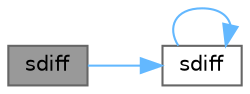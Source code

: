 digraph "sdiff"
{
 // LATEX_PDF_SIZE
  bgcolor="transparent";
  edge [fontname=Helvetica,fontsize=10,labelfontname=Helvetica,labelfontsize=10];
  node [fontname=Helvetica,fontsize=10,shape=box,height=0.2,width=0.4];
  rankdir="LR";
  Node1 [id="Node000001",label="sdiff",height=0.2,width=0.4,color="gray40", fillcolor="grey60", style="filled", fontcolor="black",tooltip=" "];
  Node1 -> Node2 [id="edge1_Node000001_Node000002",color="steelblue1",style="solid",tooltip=" "];
  Node2 [id="Node000002",label="sdiff",height=0.2,width=0.4,color="grey40", fillcolor="white", style="filled",URL="$cblat1_8f.html#a6540d8aecca28f65857d818bf95286a9",tooltip=" "];
  Node2 -> Node2 [id="edge2_Node000002_Node000002",color="steelblue1",style="solid",tooltip=" "];
}
